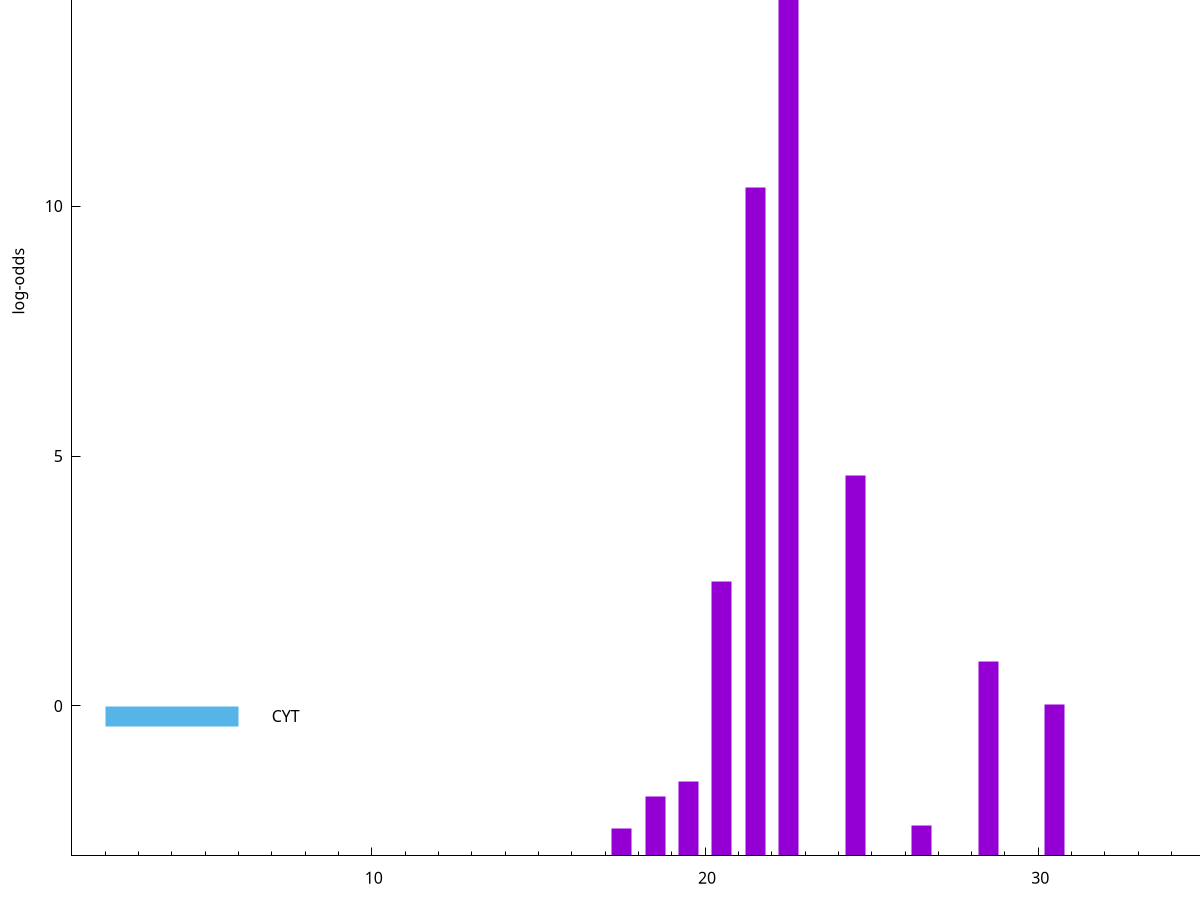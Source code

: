set title "LipoP predictions for SRR5666403.gff"
set size 2., 1.4
set xrange [1:70] 
set mxtics 10
set yrange [-3:20]
set y2range [0:23]
set ylabel "log-odds"
set term postscript eps color solid "Helvetica" 30
set output "SRR5666403.gff5.eps"
set arrow from 2,18.2375 to 6,18.2375 nohead lt 1 lw 20
set label "SpI" at 7,18.2375
set arrow from 2,-0.200913 to 6,-0.200913 nohead lt 3 lw 20
set label "CYT" at 7,-0.200913
set arrow from 2,18.2375 to 6,18.2375 nohead lt 1 lw 20
set label "SpI" at 7,18.2375
# NOTE: The scores below are the log-odds scores with the threshold
# NOTE: subtracted (a hack to make gnuplot make the histogram all
# NOTE: look nice).
plot "-" axes x1y2 title "" with impulses lt 1 lw 20
22.500000 21.231200
21.500000 13.366200
24.500000 7.602310
20.500000 5.493240
28.500000 3.898973
30.500000 3.031873
19.500000 1.497740
18.500000 1.183510
26.500000 0.602080
17.500000 0.542610
e
exit
